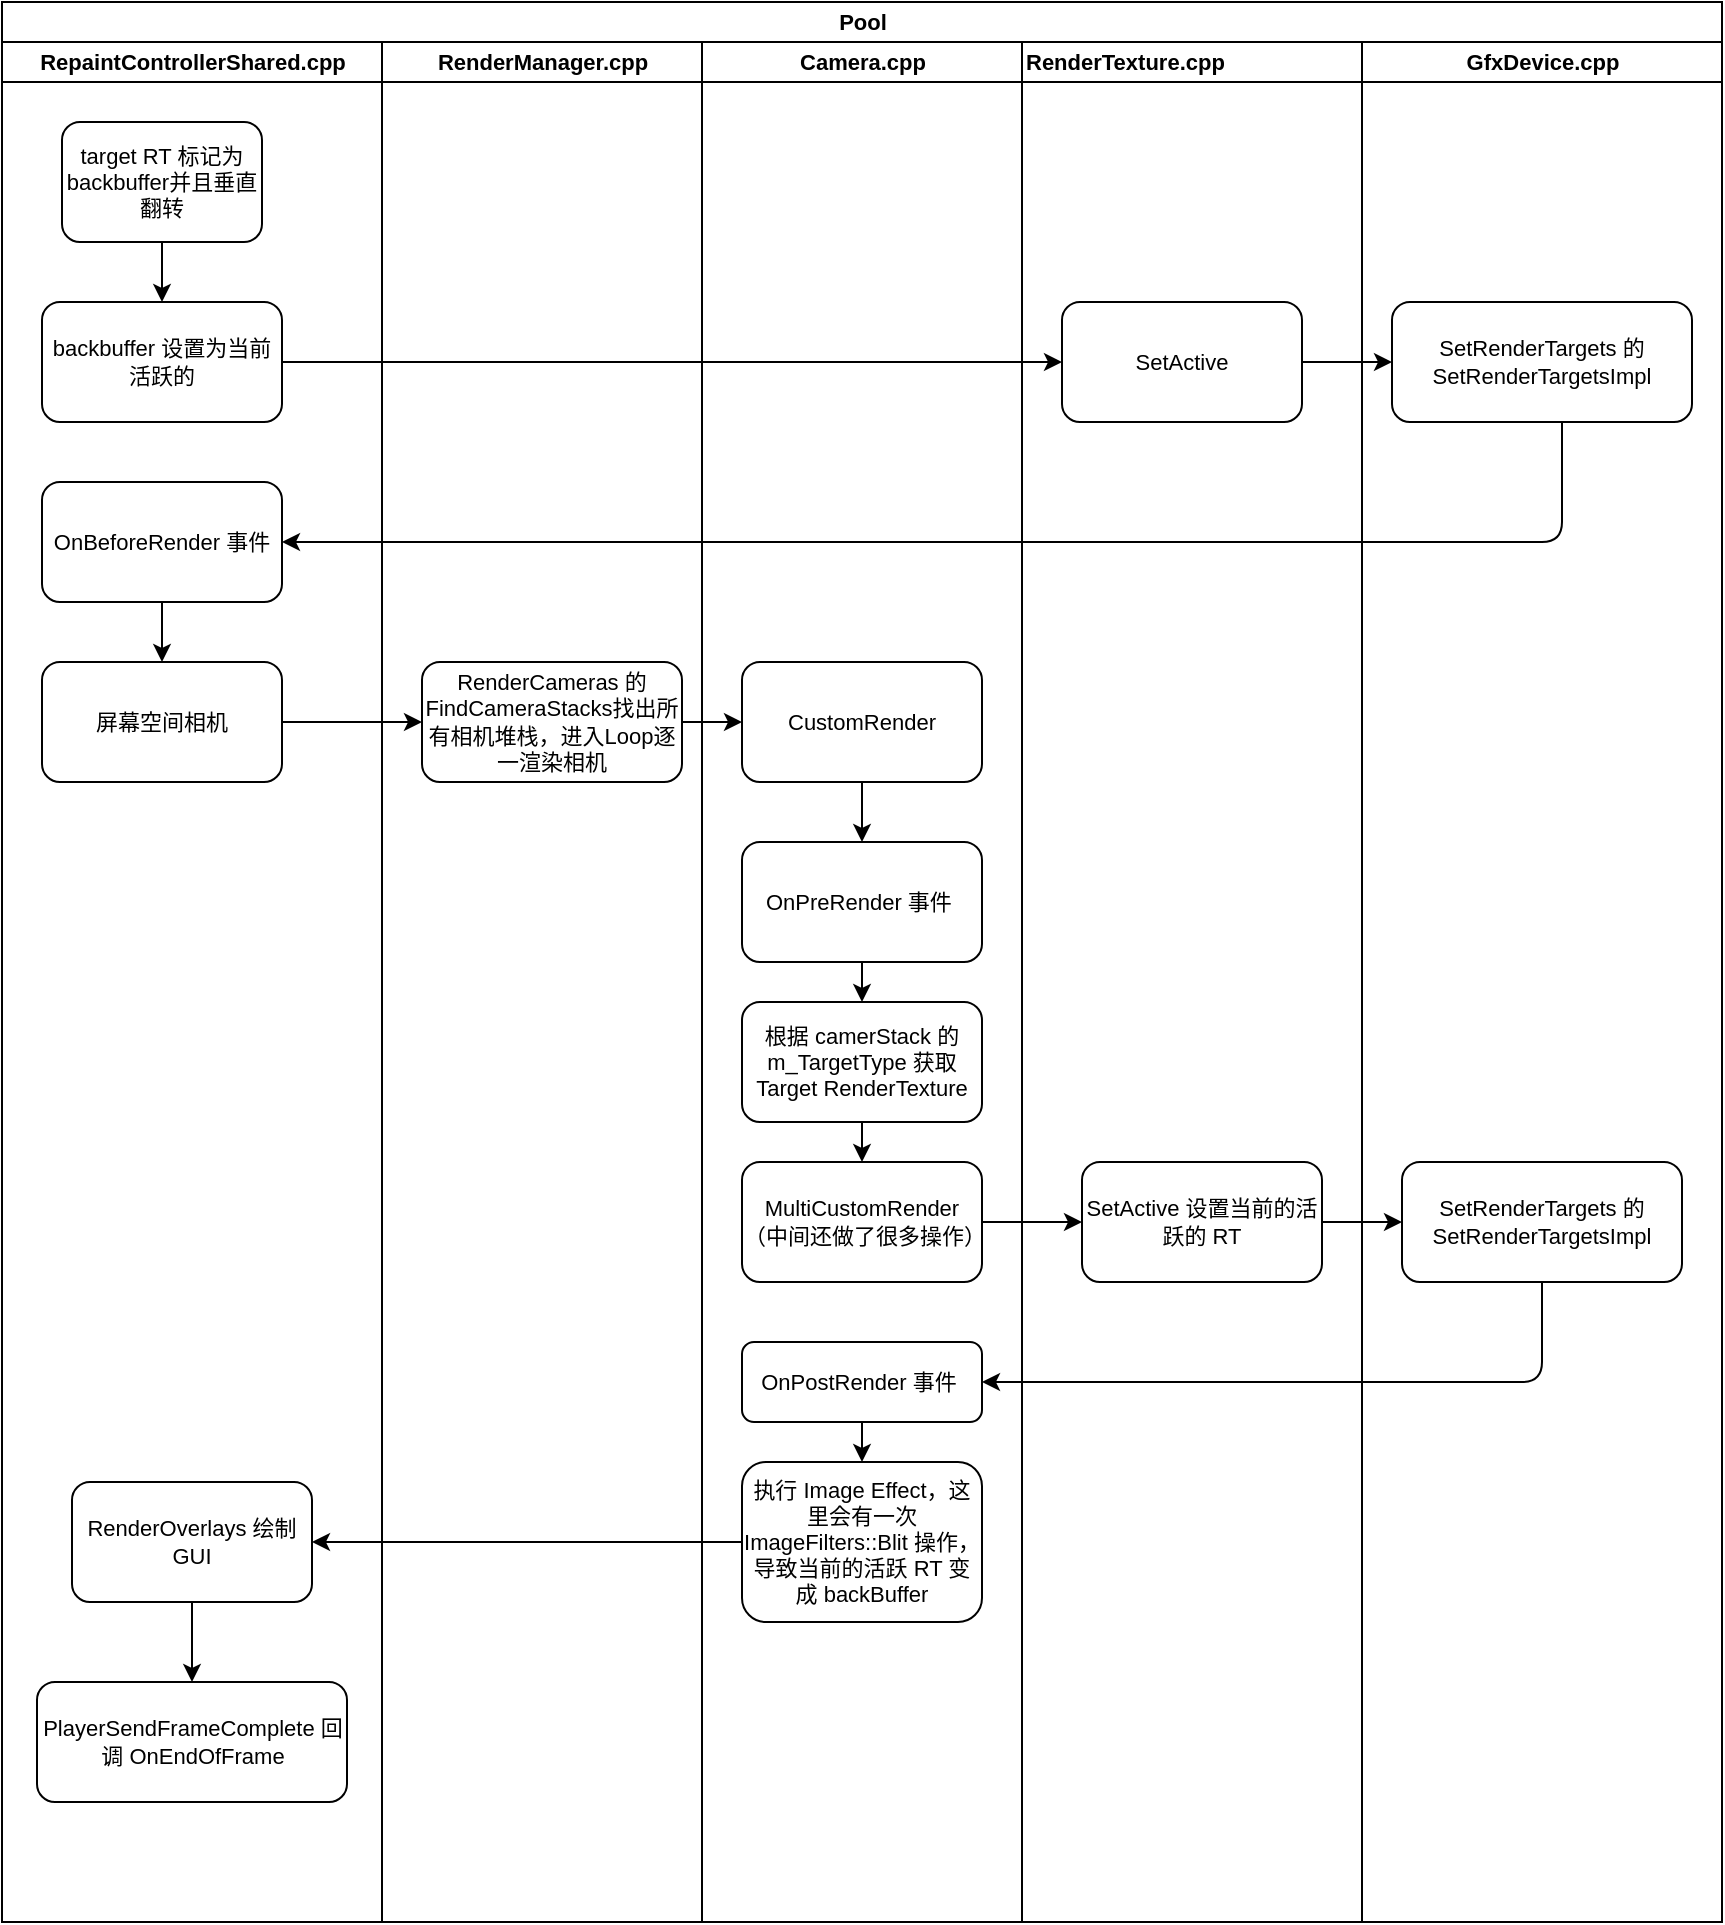 <mxfile version="14.6.6" type="github">
  <diagram name="Page-1" id="74e2e168-ea6b-b213-b513-2b3c1d86103e">
    <mxGraphModel dx="1544" dy="836" grid="1" gridSize="10" guides="1" tooltips="1" connect="1" arrows="1" fold="1" page="1" pageScale="1" pageWidth="1100" pageHeight="850" background="#ffffff" math="0" shadow="0">
      <root>
        <mxCell id="0" />
        <mxCell id="1" parent="0" />
        <mxCell id="77e6c97f196da883-1" value="Pool" style="swimlane;html=1;childLayout=stackLayout;startSize=20;rounded=0;shadow=0;labelBackgroundColor=none;strokeWidth=1;fontFamily=Helvetica;fontSize=11;align=center;" parent="1" vertex="1">
          <mxGeometry x="320" y="20" width="860" height="960" as="geometry" />
        </mxCell>
        <mxCell id="77e6c97f196da883-2" value="RepaintControllerShared.cpp" style="swimlane;html=1;startSize=20;fontSize=11;fontFamily=Helvetica;" parent="77e6c97f196da883-1" vertex="1">
          <mxGeometry y="20" width="190" height="940" as="geometry" />
        </mxCell>
        <mxCell id="77e6c97f196da883-8" value="target RT 标记为 backbuffer并且垂直翻转" style="rounded=1;whiteSpace=wrap;html=1;shadow=0;labelBackgroundColor=none;strokeWidth=1;fontFamily=Helvetica;fontSize=11;align=center;labelPosition=center;verticalLabelPosition=middle;verticalAlign=middle;" parent="77e6c97f196da883-2" vertex="1">
          <mxGeometry x="30" y="40" width="100" height="60" as="geometry" />
        </mxCell>
        <mxCell id="HJUtytIFOYKy9jO6P9ns-2" value="backbuffer 设置为当前活跃的" style="rounded=1;whiteSpace=wrap;html=1;shadow=0;fontFamily=Helvetica;fontSize=11;strokeWidth=1;align=center;labelPosition=center;verticalLabelPosition=middle;verticalAlign=middle;" vertex="1" parent="77e6c97f196da883-2">
          <mxGeometry x="20" y="130" width="120" height="60" as="geometry" />
        </mxCell>
        <mxCell id="HJUtytIFOYKy9jO6P9ns-3" value="" style="edgeStyle=orthogonalEdgeStyle;rounded=1;orthogonalLoop=1;jettySize=auto;html=1;align=center;labelPosition=center;verticalLabelPosition=middle;verticalAlign=middle;fontSize=11;fontFamily=Helvetica;" edge="1" parent="77e6c97f196da883-2" source="77e6c97f196da883-8" target="HJUtytIFOYKy9jO6P9ns-2">
          <mxGeometry relative="1" as="geometry" />
        </mxCell>
        <mxCell id="HJUtytIFOYKy9jO6P9ns-9" value="&lt;span style=&quot;font-size: 11px;&quot;&gt;OnBeforeRender 事件&lt;/span&gt;" style="whiteSpace=wrap;html=1;rounded=1;shadow=0;fontFamily=Helvetica;fontSize=11;strokeWidth=1;" vertex="1" parent="77e6c97f196da883-2">
          <mxGeometry x="20" y="220" width="120" height="60" as="geometry" />
        </mxCell>
        <mxCell id="HJUtytIFOYKy9jO6P9ns-11" value="屏幕空间相机" style="whiteSpace=wrap;html=1;rounded=1;shadow=0;fontFamily=Helvetica;fontSize=11;strokeWidth=1;" vertex="1" parent="77e6c97f196da883-2">
          <mxGeometry x="20" y="310" width="120" height="60" as="geometry" />
        </mxCell>
        <mxCell id="HJUtytIFOYKy9jO6P9ns-12" value="" style="edgeStyle=orthogonalEdgeStyle;rounded=1;orthogonalLoop=1;jettySize=auto;html=1;align=center;fontSize=11;fontFamily=Helvetica;" edge="1" parent="77e6c97f196da883-2" source="HJUtytIFOYKy9jO6P9ns-9" target="HJUtytIFOYKy9jO6P9ns-11">
          <mxGeometry relative="1" as="geometry" />
        </mxCell>
        <mxCell id="HJUtytIFOYKy9jO6P9ns-36" value="&lt;span style=&quot;font-size: 11px&quot;&gt;RenderOverlays 绘制 GUI&lt;/span&gt;" style="whiteSpace=wrap;html=1;rounded=1;shadow=0;fontSize=11;strokeWidth=1;" vertex="1" parent="77e6c97f196da883-2">
          <mxGeometry x="35" y="720" width="120" height="60" as="geometry" />
        </mxCell>
        <mxCell id="HJUtytIFOYKy9jO6P9ns-38" value="&lt;span style=&quot;font-size: 11px&quot;&gt;PlayerSendFrameComplete 回调 OnEndOfFrame&lt;/span&gt;" style="whiteSpace=wrap;html=1;rounded=1;shadow=0;fontSize=11;strokeWidth=1;" vertex="1" parent="77e6c97f196da883-2">
          <mxGeometry x="17.5" y="820" width="155" height="60" as="geometry" />
        </mxCell>
        <mxCell id="HJUtytIFOYKy9jO6P9ns-39" value="" style="edgeStyle=orthogonalEdgeStyle;rounded=1;orthogonalLoop=1;jettySize=auto;html=1;fontFamily=Helvetica;fontSize=11;align=center;" edge="1" parent="77e6c97f196da883-2" source="HJUtytIFOYKy9jO6P9ns-36" target="HJUtytIFOYKy9jO6P9ns-38">
          <mxGeometry relative="1" as="geometry" />
        </mxCell>
        <mxCell id="77e6c97f196da883-3" value="RenderManager.cpp" style="swimlane;html=1;startSize=20;fontSize=11;fontFamily=Helvetica;" parent="77e6c97f196da883-1" vertex="1">
          <mxGeometry x="190" y="20" width="160" height="940" as="geometry" />
        </mxCell>
        <mxCell id="HJUtytIFOYKy9jO6P9ns-13" value="RenderCameras 的FindCameraStacks找出所有相机堆栈，进入Loop逐一渲染相机" style="whiteSpace=wrap;html=1;rounded=1;shadow=0;fontFamily=Helvetica;fontSize=11;strokeWidth=1;" vertex="1" parent="77e6c97f196da883-3">
          <mxGeometry x="20" y="310" width="130" height="60" as="geometry" />
        </mxCell>
        <mxCell id="77e6c97f196da883-6" value="Camera.cpp" style="swimlane;html=1;startSize=20;fontSize=11;fontFamily=Helvetica;" parent="77e6c97f196da883-1" vertex="1">
          <mxGeometry x="350" y="20" width="160" height="940" as="geometry" />
        </mxCell>
        <mxCell id="HJUtytIFOYKy9jO6P9ns-15" value="&lt;span style=&quot;font-size: 11px;&quot;&gt;CustomRender&lt;/span&gt;" style="whiteSpace=wrap;html=1;rounded=1;shadow=0;fontFamily=Helvetica;fontSize=11;strokeWidth=1;" vertex="1" parent="77e6c97f196da883-6">
          <mxGeometry x="20" y="310" width="120" height="60" as="geometry" />
        </mxCell>
        <mxCell id="HJUtytIFOYKy9jO6P9ns-17" value="&lt;span style=&quot;font-size: 11px&quot;&gt;OnPreRender 事件&amp;nbsp;&lt;/span&gt;" style="whiteSpace=wrap;html=1;rounded=1;shadow=0;fontSize=11;strokeWidth=1;" vertex="1" parent="77e6c97f196da883-6">
          <mxGeometry x="20" y="400" width="120" height="60" as="geometry" />
        </mxCell>
        <mxCell id="HJUtytIFOYKy9jO6P9ns-18" value="" style="edgeStyle=orthogonalEdgeStyle;rounded=1;orthogonalLoop=1;jettySize=auto;html=1;fontFamily=Helvetica;fontSize=11;align=center;" edge="1" parent="77e6c97f196da883-6" source="HJUtytIFOYKy9jO6P9ns-15" target="HJUtytIFOYKy9jO6P9ns-17">
          <mxGeometry relative="1" as="geometry" />
        </mxCell>
        <mxCell id="HJUtytIFOYKy9jO6P9ns-19" value="根据 camerStack 的m_TargetType 获取 Target RenderTexture" style="whiteSpace=wrap;html=1;rounded=1;shadow=0;fontSize=11;strokeWidth=1;" vertex="1" parent="77e6c97f196da883-6">
          <mxGeometry x="20" y="480" width="120" height="60" as="geometry" />
        </mxCell>
        <mxCell id="HJUtytIFOYKy9jO6P9ns-20" value="" style="edgeStyle=orthogonalEdgeStyle;rounded=1;orthogonalLoop=1;jettySize=auto;html=1;fontFamily=Helvetica;fontSize=11;align=center;" edge="1" parent="77e6c97f196da883-6" source="HJUtytIFOYKy9jO6P9ns-17" target="HJUtytIFOYKy9jO6P9ns-19">
          <mxGeometry relative="1" as="geometry" />
        </mxCell>
        <mxCell id="HJUtytIFOYKy9jO6P9ns-25" value="&lt;span style=&quot;font-size: 11px&quot;&gt;MultiCustomRender（中间还做了很多操作）&lt;/span&gt;" style="whiteSpace=wrap;html=1;rounded=1;shadow=0;fontSize=11;strokeWidth=1;" vertex="1" parent="77e6c97f196da883-6">
          <mxGeometry x="20" y="560" width="120" height="60" as="geometry" />
        </mxCell>
        <mxCell id="HJUtytIFOYKy9jO6P9ns-26" value="" style="edgeStyle=orthogonalEdgeStyle;rounded=1;orthogonalLoop=1;jettySize=auto;html=1;fontFamily=Helvetica;fontSize=11;align=center;" edge="1" parent="77e6c97f196da883-6" source="HJUtytIFOYKy9jO6P9ns-19" target="HJUtytIFOYKy9jO6P9ns-25">
          <mxGeometry relative="1" as="geometry" />
        </mxCell>
        <mxCell id="HJUtytIFOYKy9jO6P9ns-32" value="&lt;span&gt;OnPostRender 事件&amp;nbsp;&lt;/span&gt;" style="whiteSpace=wrap;html=1;rounded=1;shadow=0;fontSize=11;strokeWidth=1;" vertex="1" parent="77e6c97f196da883-6">
          <mxGeometry x="20" y="650" width="120" height="40" as="geometry" />
        </mxCell>
        <mxCell id="HJUtytIFOYKy9jO6P9ns-34" value="执行 Image Effect，这里会有一次 ImageFilters::Blit 操作，导致当前的活跃 RT 变成 backBuffer" style="whiteSpace=wrap;html=1;rounded=1;shadow=0;fontSize=11;strokeWidth=1;" vertex="1" parent="77e6c97f196da883-6">
          <mxGeometry x="20" y="710" width="120" height="80" as="geometry" />
        </mxCell>
        <mxCell id="HJUtytIFOYKy9jO6P9ns-35" value="" style="edgeStyle=orthogonalEdgeStyle;rounded=1;orthogonalLoop=1;jettySize=auto;html=1;fontFamily=Helvetica;fontSize=11;align=center;" edge="1" parent="77e6c97f196da883-6" source="HJUtytIFOYKy9jO6P9ns-32" target="HJUtytIFOYKy9jO6P9ns-34">
          <mxGeometry relative="1" as="geometry" />
        </mxCell>
        <mxCell id="HJUtytIFOYKy9jO6P9ns-5" value="" style="edgeStyle=orthogonalEdgeStyle;rounded=1;orthogonalLoop=1;jettySize=auto;html=1;align=center;labelPosition=center;verticalLabelPosition=middle;verticalAlign=middle;fontSize=11;fontFamily=Helvetica;" edge="1" parent="77e6c97f196da883-1" source="HJUtytIFOYKy9jO6P9ns-2" target="HJUtytIFOYKy9jO6P9ns-4">
          <mxGeometry relative="1" as="geometry" />
        </mxCell>
        <mxCell id="HJUtytIFOYKy9jO6P9ns-10" value="" style="edgeStyle=orthogonalEdgeStyle;rounded=1;orthogonalLoop=1;jettySize=auto;html=1;align=center;fontSize=11;fontFamily=Helvetica;" edge="1" parent="77e6c97f196da883-1" source="HJUtytIFOYKy9jO6P9ns-6" target="HJUtytIFOYKy9jO6P9ns-9">
          <mxGeometry relative="1" as="geometry">
            <Array as="points">
              <mxPoint x="780" y="270" />
            </Array>
          </mxGeometry>
        </mxCell>
        <mxCell id="HJUtytIFOYKy9jO6P9ns-14" value="" style="edgeStyle=orthogonalEdgeStyle;rounded=1;orthogonalLoop=1;jettySize=auto;html=1;align=center;fontSize=11;fontFamily=Helvetica;" edge="1" parent="77e6c97f196da883-1" source="HJUtytIFOYKy9jO6P9ns-11" target="HJUtytIFOYKy9jO6P9ns-13">
          <mxGeometry relative="1" as="geometry" />
        </mxCell>
        <mxCell id="HJUtytIFOYKy9jO6P9ns-16" value="" style="edgeStyle=orthogonalEdgeStyle;rounded=1;orthogonalLoop=1;jettySize=auto;html=1;align=center;fontSize=11;fontFamily=Helvetica;" edge="1" parent="77e6c97f196da883-1" source="HJUtytIFOYKy9jO6P9ns-13" target="HJUtytIFOYKy9jO6P9ns-15">
          <mxGeometry relative="1" as="geometry" />
        </mxCell>
        <mxCell id="77e6c97f196da883-4" value="RenderTexture.cpp" style="swimlane;html=1;startSize=20;fontSize=11;fontFamily=Helvetica;align=left;" parent="77e6c97f196da883-1" vertex="1">
          <mxGeometry x="510" y="20" width="350" height="940" as="geometry">
            <mxRectangle x="350" y="20" width="30" height="730" as="alternateBounds" />
          </mxGeometry>
        </mxCell>
        <mxCell id="HJUtytIFOYKy9jO6P9ns-4" value="&lt;span style=&quot;font-size: 11px;&quot;&gt;SetActive&lt;/span&gt;" style="whiteSpace=wrap;html=1;rounded=1;shadow=0;fontFamily=Helvetica;fontSize=11;strokeWidth=1;align=center;labelPosition=center;verticalLabelPosition=middle;verticalAlign=middle;" vertex="1" parent="77e6c97f196da883-4">
          <mxGeometry x="20" y="130" width="120" height="60" as="geometry" />
        </mxCell>
        <mxCell id="77e6c97f196da883-5" value="GfxDevice.cpp" style="swimlane;html=1;startSize=20;fontSize=11;fontFamily=Helvetica;" parent="77e6c97f196da883-4" vertex="1">
          <mxGeometry x="170" width="180" height="940" as="geometry" />
        </mxCell>
        <mxCell id="HJUtytIFOYKy9jO6P9ns-6" value="&lt;span style=&quot;font-size: 11px;&quot;&gt;SetRenderTargets 的SetRenderTargetsImpl&lt;/span&gt;" style="whiteSpace=wrap;html=1;rounded=1;shadow=0;fontFamily=Helvetica;fontSize=11;strokeWidth=1;align=center;labelPosition=center;verticalLabelPosition=middle;verticalAlign=middle;" vertex="1" parent="77e6c97f196da883-5">
          <mxGeometry x="15" y="130" width="150" height="60" as="geometry" />
        </mxCell>
        <mxCell id="HJUtytIFOYKy9jO6P9ns-29" value="&lt;span&gt;SetRenderTargets 的SetRenderTargetsImpl&lt;/span&gt;" style="whiteSpace=wrap;html=1;rounded=1;shadow=0;fontSize=11;strokeWidth=1;" vertex="1" parent="77e6c97f196da883-5">
          <mxGeometry x="20" y="560" width="140" height="60" as="geometry" />
        </mxCell>
        <mxCell id="HJUtytIFOYKy9jO6P9ns-7" value="" style="edgeStyle=orthogonalEdgeStyle;rounded=1;orthogonalLoop=1;jettySize=auto;html=1;align=center;labelPosition=center;verticalLabelPosition=middle;verticalAlign=middle;fontSize=11;fontFamily=Helvetica;" edge="1" parent="77e6c97f196da883-4" source="HJUtytIFOYKy9jO6P9ns-4" target="HJUtytIFOYKy9jO6P9ns-6">
          <mxGeometry relative="1" as="geometry" />
        </mxCell>
        <mxCell id="HJUtytIFOYKy9jO6P9ns-30" value="" style="edgeStyle=orthogonalEdgeStyle;rounded=1;orthogonalLoop=1;jettySize=auto;html=1;fontFamily=Helvetica;fontSize=11;align=center;" edge="1" parent="77e6c97f196da883-4" source="HJUtytIFOYKy9jO6P9ns-27" target="HJUtytIFOYKy9jO6P9ns-29">
          <mxGeometry relative="1" as="geometry" />
        </mxCell>
        <mxCell id="HJUtytIFOYKy9jO6P9ns-27" value="&lt;span&gt;SetActive 设置当前的活跃的 RT&lt;/span&gt;" style="whiteSpace=wrap;html=1;rounded=1;shadow=0;fontSize=11;strokeWidth=1;" vertex="1" parent="77e6c97f196da883-4">
          <mxGeometry x="30" y="560" width="120" height="60" as="geometry" />
        </mxCell>
        <mxCell id="HJUtytIFOYKy9jO6P9ns-28" value="" style="edgeStyle=orthogonalEdgeStyle;rounded=1;orthogonalLoop=1;jettySize=auto;html=1;fontFamily=Helvetica;fontSize=11;align=center;" edge="1" parent="77e6c97f196da883-1" source="HJUtytIFOYKy9jO6P9ns-25" target="HJUtytIFOYKy9jO6P9ns-27">
          <mxGeometry relative="1" as="geometry" />
        </mxCell>
        <mxCell id="HJUtytIFOYKy9jO6P9ns-33" value="" style="edgeStyle=orthogonalEdgeStyle;rounded=1;orthogonalLoop=1;jettySize=auto;html=1;fontFamily=Helvetica;fontSize=11;align=center;" edge="1" parent="77e6c97f196da883-1" source="HJUtytIFOYKy9jO6P9ns-29" target="HJUtytIFOYKy9jO6P9ns-32">
          <mxGeometry relative="1" as="geometry">
            <Array as="points">
              <mxPoint x="770" y="690" />
            </Array>
          </mxGeometry>
        </mxCell>
        <mxCell id="HJUtytIFOYKy9jO6P9ns-37" value="" style="edgeStyle=orthogonalEdgeStyle;rounded=1;orthogonalLoop=1;jettySize=auto;html=1;fontFamily=Helvetica;fontSize=11;align=center;" edge="1" parent="77e6c97f196da883-1" source="HJUtytIFOYKy9jO6P9ns-34" target="HJUtytIFOYKy9jO6P9ns-36">
          <mxGeometry relative="1" as="geometry" />
        </mxCell>
      </root>
    </mxGraphModel>
  </diagram>
</mxfile>

